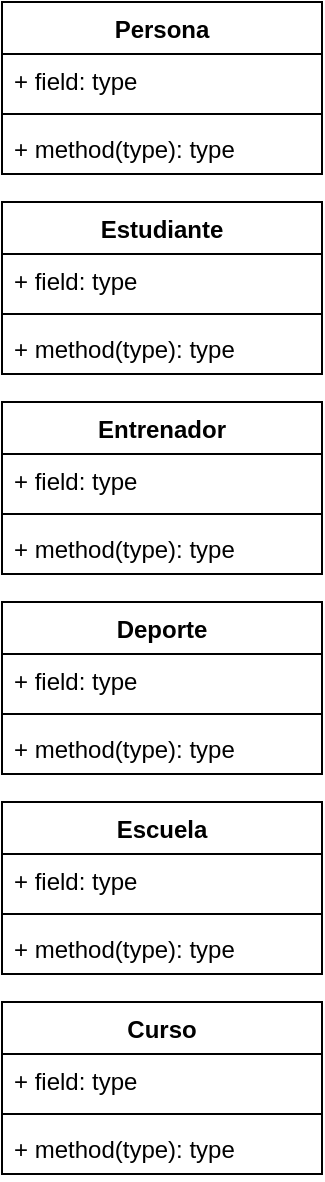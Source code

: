 <mxfile version="26.2.13">
  <diagram name="Página-1" id="mWwhTUiRpL9m3ijOTfwl">
    <mxGraphModel dx="1033" dy="486" grid="1" gridSize="10" guides="1" tooltips="1" connect="1" arrows="1" fold="1" page="1" pageScale="1" pageWidth="827" pageHeight="1169" math="0" shadow="0">
      <root>
        <mxCell id="0" />
        <mxCell id="1" parent="0" />
        <mxCell id="a2ZbJeIX67D49J9E42-1-1" value="Persona" style="swimlane;fontStyle=1;align=center;verticalAlign=top;childLayout=stackLayout;horizontal=1;startSize=26;horizontalStack=0;resizeParent=1;resizeParentMax=0;resizeLast=0;collapsible=1;marginBottom=0;whiteSpace=wrap;html=1;" vertex="1" parent="1">
          <mxGeometry x="40" y="30" width="160" height="86" as="geometry" />
        </mxCell>
        <mxCell id="a2ZbJeIX67D49J9E42-1-2" value="+ field: type" style="text;strokeColor=none;fillColor=none;align=left;verticalAlign=top;spacingLeft=4;spacingRight=4;overflow=hidden;rotatable=0;points=[[0,0.5],[1,0.5]];portConstraint=eastwest;whiteSpace=wrap;html=1;" vertex="1" parent="a2ZbJeIX67D49J9E42-1-1">
          <mxGeometry y="26" width="160" height="26" as="geometry" />
        </mxCell>
        <mxCell id="a2ZbJeIX67D49J9E42-1-3" value="" style="line;strokeWidth=1;fillColor=none;align=left;verticalAlign=middle;spacingTop=-1;spacingLeft=3;spacingRight=3;rotatable=0;labelPosition=right;points=[];portConstraint=eastwest;strokeColor=inherit;" vertex="1" parent="a2ZbJeIX67D49J9E42-1-1">
          <mxGeometry y="52" width="160" height="8" as="geometry" />
        </mxCell>
        <mxCell id="a2ZbJeIX67D49J9E42-1-4" value="+ method(type): type" style="text;strokeColor=none;fillColor=none;align=left;verticalAlign=top;spacingLeft=4;spacingRight=4;overflow=hidden;rotatable=0;points=[[0,0.5],[1,0.5]];portConstraint=eastwest;whiteSpace=wrap;html=1;" vertex="1" parent="a2ZbJeIX67D49J9E42-1-1">
          <mxGeometry y="60" width="160" height="26" as="geometry" />
        </mxCell>
        <mxCell id="a2ZbJeIX67D49J9E42-1-5" value="Estudiante" style="swimlane;fontStyle=1;align=center;verticalAlign=top;childLayout=stackLayout;horizontal=1;startSize=26;horizontalStack=0;resizeParent=1;resizeParentMax=0;resizeLast=0;collapsible=1;marginBottom=0;whiteSpace=wrap;html=1;" vertex="1" parent="1">
          <mxGeometry x="40" y="130" width="160" height="86" as="geometry" />
        </mxCell>
        <mxCell id="a2ZbJeIX67D49J9E42-1-6" value="+ field: type" style="text;strokeColor=none;fillColor=none;align=left;verticalAlign=top;spacingLeft=4;spacingRight=4;overflow=hidden;rotatable=0;points=[[0,0.5],[1,0.5]];portConstraint=eastwest;whiteSpace=wrap;html=1;" vertex="1" parent="a2ZbJeIX67D49J9E42-1-5">
          <mxGeometry y="26" width="160" height="26" as="geometry" />
        </mxCell>
        <mxCell id="a2ZbJeIX67D49J9E42-1-7" value="" style="line;strokeWidth=1;fillColor=none;align=left;verticalAlign=middle;spacingTop=-1;spacingLeft=3;spacingRight=3;rotatable=0;labelPosition=right;points=[];portConstraint=eastwest;strokeColor=inherit;" vertex="1" parent="a2ZbJeIX67D49J9E42-1-5">
          <mxGeometry y="52" width="160" height="8" as="geometry" />
        </mxCell>
        <mxCell id="a2ZbJeIX67D49J9E42-1-8" value="+ method(type): type" style="text;strokeColor=none;fillColor=none;align=left;verticalAlign=top;spacingLeft=4;spacingRight=4;overflow=hidden;rotatable=0;points=[[0,0.5],[1,0.5]];portConstraint=eastwest;whiteSpace=wrap;html=1;" vertex="1" parent="a2ZbJeIX67D49J9E42-1-5">
          <mxGeometry y="60" width="160" height="26" as="geometry" />
        </mxCell>
        <mxCell id="a2ZbJeIX67D49J9E42-1-9" value="Entrenador" style="swimlane;fontStyle=1;align=center;verticalAlign=top;childLayout=stackLayout;horizontal=1;startSize=26;horizontalStack=0;resizeParent=1;resizeParentMax=0;resizeLast=0;collapsible=1;marginBottom=0;whiteSpace=wrap;html=1;" vertex="1" parent="1">
          <mxGeometry x="40" y="230" width="160" height="86" as="geometry" />
        </mxCell>
        <mxCell id="a2ZbJeIX67D49J9E42-1-10" value="+ field: type" style="text;strokeColor=none;fillColor=none;align=left;verticalAlign=top;spacingLeft=4;spacingRight=4;overflow=hidden;rotatable=0;points=[[0,0.5],[1,0.5]];portConstraint=eastwest;whiteSpace=wrap;html=1;" vertex="1" parent="a2ZbJeIX67D49J9E42-1-9">
          <mxGeometry y="26" width="160" height="26" as="geometry" />
        </mxCell>
        <mxCell id="a2ZbJeIX67D49J9E42-1-11" value="" style="line;strokeWidth=1;fillColor=none;align=left;verticalAlign=middle;spacingTop=-1;spacingLeft=3;spacingRight=3;rotatable=0;labelPosition=right;points=[];portConstraint=eastwest;strokeColor=inherit;" vertex="1" parent="a2ZbJeIX67D49J9E42-1-9">
          <mxGeometry y="52" width="160" height="8" as="geometry" />
        </mxCell>
        <mxCell id="a2ZbJeIX67D49J9E42-1-12" value="+ method(type): type" style="text;strokeColor=none;fillColor=none;align=left;verticalAlign=top;spacingLeft=4;spacingRight=4;overflow=hidden;rotatable=0;points=[[0,0.5],[1,0.5]];portConstraint=eastwest;whiteSpace=wrap;html=1;" vertex="1" parent="a2ZbJeIX67D49J9E42-1-9">
          <mxGeometry y="60" width="160" height="26" as="geometry" />
        </mxCell>
        <mxCell id="a2ZbJeIX67D49J9E42-1-13" value="Deporte" style="swimlane;fontStyle=1;align=center;verticalAlign=top;childLayout=stackLayout;horizontal=1;startSize=26;horizontalStack=0;resizeParent=1;resizeParentMax=0;resizeLast=0;collapsible=1;marginBottom=0;whiteSpace=wrap;html=1;" vertex="1" parent="1">
          <mxGeometry x="40" y="330" width="160" height="86" as="geometry" />
        </mxCell>
        <mxCell id="a2ZbJeIX67D49J9E42-1-14" value="+ field: type" style="text;strokeColor=none;fillColor=none;align=left;verticalAlign=top;spacingLeft=4;spacingRight=4;overflow=hidden;rotatable=0;points=[[0,0.5],[1,0.5]];portConstraint=eastwest;whiteSpace=wrap;html=1;" vertex="1" parent="a2ZbJeIX67D49J9E42-1-13">
          <mxGeometry y="26" width="160" height="26" as="geometry" />
        </mxCell>
        <mxCell id="a2ZbJeIX67D49J9E42-1-15" value="" style="line;strokeWidth=1;fillColor=none;align=left;verticalAlign=middle;spacingTop=-1;spacingLeft=3;spacingRight=3;rotatable=0;labelPosition=right;points=[];portConstraint=eastwest;strokeColor=inherit;" vertex="1" parent="a2ZbJeIX67D49J9E42-1-13">
          <mxGeometry y="52" width="160" height="8" as="geometry" />
        </mxCell>
        <mxCell id="a2ZbJeIX67D49J9E42-1-16" value="+ method(type): type" style="text;strokeColor=none;fillColor=none;align=left;verticalAlign=top;spacingLeft=4;spacingRight=4;overflow=hidden;rotatable=0;points=[[0,0.5],[1,0.5]];portConstraint=eastwest;whiteSpace=wrap;html=1;" vertex="1" parent="a2ZbJeIX67D49J9E42-1-13">
          <mxGeometry y="60" width="160" height="26" as="geometry" />
        </mxCell>
        <mxCell id="a2ZbJeIX67D49J9E42-1-17" value="Escuela" style="swimlane;fontStyle=1;align=center;verticalAlign=top;childLayout=stackLayout;horizontal=1;startSize=26;horizontalStack=0;resizeParent=1;resizeParentMax=0;resizeLast=0;collapsible=1;marginBottom=0;whiteSpace=wrap;html=1;" vertex="1" parent="1">
          <mxGeometry x="40" y="430" width="160" height="86" as="geometry" />
        </mxCell>
        <mxCell id="a2ZbJeIX67D49J9E42-1-18" value="+ field: type" style="text;strokeColor=none;fillColor=none;align=left;verticalAlign=top;spacingLeft=4;spacingRight=4;overflow=hidden;rotatable=0;points=[[0,0.5],[1,0.5]];portConstraint=eastwest;whiteSpace=wrap;html=1;" vertex="1" parent="a2ZbJeIX67D49J9E42-1-17">
          <mxGeometry y="26" width="160" height="26" as="geometry" />
        </mxCell>
        <mxCell id="a2ZbJeIX67D49J9E42-1-19" value="" style="line;strokeWidth=1;fillColor=none;align=left;verticalAlign=middle;spacingTop=-1;spacingLeft=3;spacingRight=3;rotatable=0;labelPosition=right;points=[];portConstraint=eastwest;strokeColor=inherit;" vertex="1" parent="a2ZbJeIX67D49J9E42-1-17">
          <mxGeometry y="52" width="160" height="8" as="geometry" />
        </mxCell>
        <mxCell id="a2ZbJeIX67D49J9E42-1-20" value="+ method(type): type" style="text;strokeColor=none;fillColor=none;align=left;verticalAlign=top;spacingLeft=4;spacingRight=4;overflow=hidden;rotatable=0;points=[[0,0.5],[1,0.5]];portConstraint=eastwest;whiteSpace=wrap;html=1;" vertex="1" parent="a2ZbJeIX67D49J9E42-1-17">
          <mxGeometry y="60" width="160" height="26" as="geometry" />
        </mxCell>
        <mxCell id="a2ZbJeIX67D49J9E42-1-21" value="Curso" style="swimlane;fontStyle=1;align=center;verticalAlign=top;childLayout=stackLayout;horizontal=1;startSize=26;horizontalStack=0;resizeParent=1;resizeParentMax=0;resizeLast=0;collapsible=1;marginBottom=0;whiteSpace=wrap;html=1;" vertex="1" parent="1">
          <mxGeometry x="40" y="530" width="160" height="86" as="geometry" />
        </mxCell>
        <mxCell id="a2ZbJeIX67D49J9E42-1-22" value="+ field: type" style="text;strokeColor=none;fillColor=none;align=left;verticalAlign=top;spacingLeft=4;spacingRight=4;overflow=hidden;rotatable=0;points=[[0,0.5],[1,0.5]];portConstraint=eastwest;whiteSpace=wrap;html=1;" vertex="1" parent="a2ZbJeIX67D49J9E42-1-21">
          <mxGeometry y="26" width="160" height="26" as="geometry" />
        </mxCell>
        <mxCell id="a2ZbJeIX67D49J9E42-1-23" value="" style="line;strokeWidth=1;fillColor=none;align=left;verticalAlign=middle;spacingTop=-1;spacingLeft=3;spacingRight=3;rotatable=0;labelPosition=right;points=[];portConstraint=eastwest;strokeColor=inherit;" vertex="1" parent="a2ZbJeIX67D49J9E42-1-21">
          <mxGeometry y="52" width="160" height="8" as="geometry" />
        </mxCell>
        <mxCell id="a2ZbJeIX67D49J9E42-1-24" value="+ method(type): type" style="text;strokeColor=none;fillColor=none;align=left;verticalAlign=top;spacingLeft=4;spacingRight=4;overflow=hidden;rotatable=0;points=[[0,0.5],[1,0.5]];portConstraint=eastwest;whiteSpace=wrap;html=1;" vertex="1" parent="a2ZbJeIX67D49J9E42-1-21">
          <mxGeometry y="60" width="160" height="26" as="geometry" />
        </mxCell>
      </root>
    </mxGraphModel>
  </diagram>
</mxfile>

